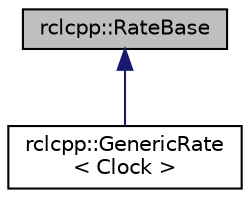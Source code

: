digraph "rclcpp::RateBase"
{
  edge [fontname="Helvetica",fontsize="10",labelfontname="Helvetica",labelfontsize="10"];
  node [fontname="Helvetica",fontsize="10",shape=record];
  Node0 [label="rclcpp::RateBase",height=0.2,width=0.4,color="black", fillcolor="grey75", style="filled", fontcolor="black"];
  Node0 -> Node1 [dir="back",color="midnightblue",fontsize="10",style="solid",fontname="Helvetica"];
  Node1 [label="rclcpp::GenericRate\l\< Clock \>",height=0.2,width=0.4,color="black", fillcolor="white", style="filled",URL="$classrclcpp_1_1GenericRate.html"];
}
